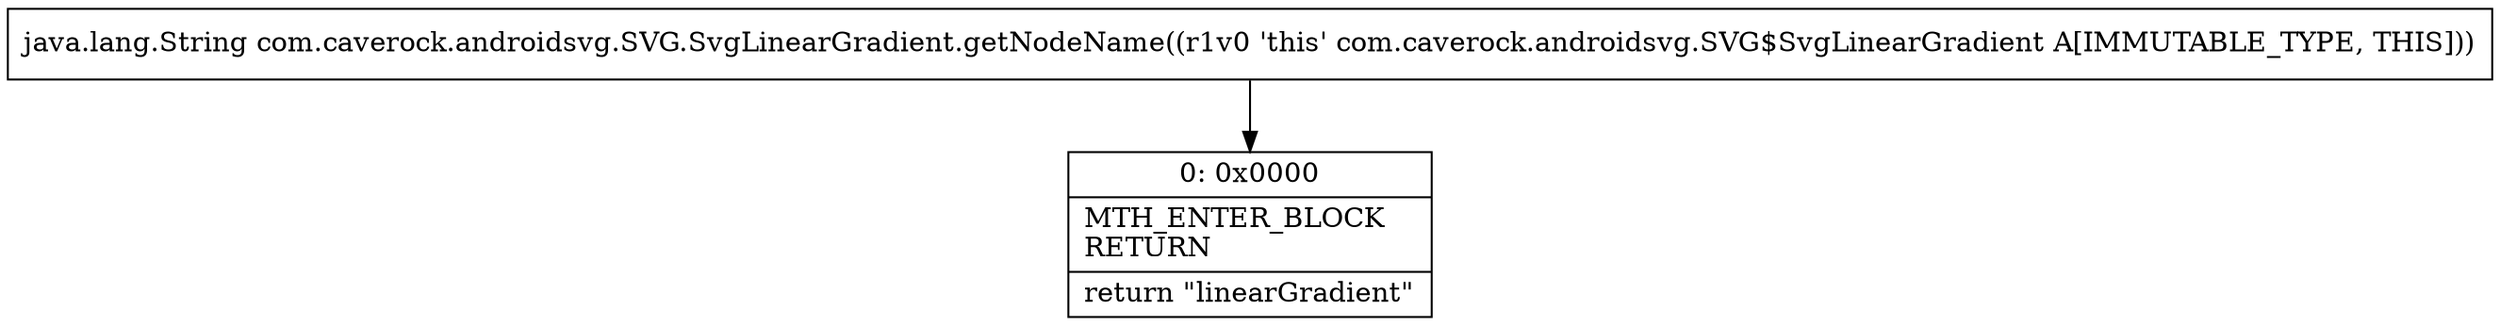 digraph "CFG forcom.caverock.androidsvg.SVG.SvgLinearGradient.getNodeName()Ljava\/lang\/String;" {
Node_0 [shape=record,label="{0\:\ 0x0000|MTH_ENTER_BLOCK\lRETURN\l|return \"linearGradient\"\l}"];
MethodNode[shape=record,label="{java.lang.String com.caverock.androidsvg.SVG.SvgLinearGradient.getNodeName((r1v0 'this' com.caverock.androidsvg.SVG$SvgLinearGradient A[IMMUTABLE_TYPE, THIS])) }"];
MethodNode -> Node_0;
}

